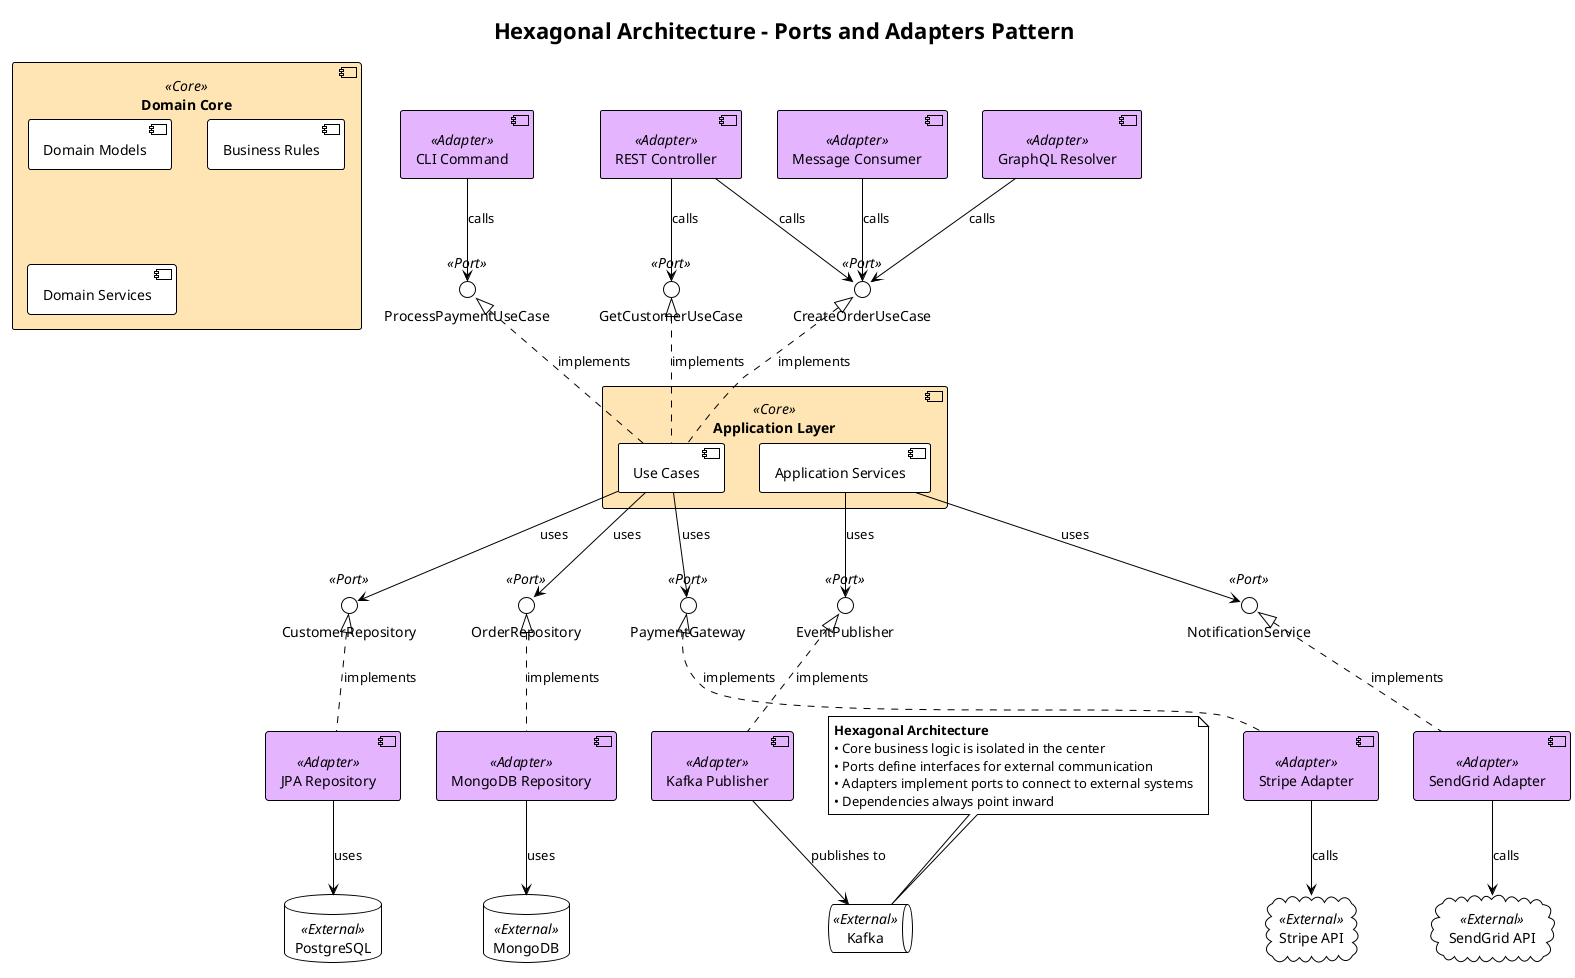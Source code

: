 @startuml hexagonal-ports-adapters
!theme plain
title Hexagonal Architecture - Ports and Adapters Pattern

skinparam component {
    BackgroundColor<<Core>> #FFE5B4
    BackgroundColor<<Port>> #B4E5FF
    BackgroundColor<<Adapter>> #E5B4FF
    BackgroundColor<<External>> #D3D3D3
    BorderColor Black
}

' Center hexagon (Domain + Application)
component "Domain Core" as Core <<Core>> {
    [Domain Models]
    [Business Rules]
    [Domain Services]
}

component "Application Layer" as App <<Core>> {
    [Use Cases]
    [Application Services]
}

' Input Ports (Driving Side - Left)
interface "CreateOrderUseCase" as CreateOrderPort <<Port>>
interface "GetCustomerUseCase" as GetCustomerPort <<Port>>
interface "ProcessPaymentUseCase" as ProcessPaymentPort <<Port>>

' Output Ports (Driven Side - Right)
interface "CustomerRepository" as CustomerRepoPort <<Port>>
interface "OrderRepository" as OrderRepoPort <<Port>>
interface "PaymentGateway" as PaymentPort <<Port>>
interface "NotificationService" as NotificationPort <<Port>>
interface "EventPublisher" as EventPort <<Port>>

' Input Adapters (Primary/Driving Adapters - Left)
component "REST Controller" as RestAdapter <<Adapter>>
component "GraphQL Resolver" as GraphQLAdapter <<Adapter>>
component "CLI Command" as CLIAdapter <<Adapter>>
component "Message Consumer" as MessageAdapter <<Adapter>>

' Output Adapters (Secondary/Driven Adapters - Right)
component "JPA Repository" as JPAAdapter <<Adapter>>
component "MongoDB Repository" as MongoAdapter <<Adapter>>
component "Stripe Adapter" as StripeAdapter <<Adapter>>
component "SendGrid Adapter" as EmailAdapter <<Adapter>>
component "Kafka Publisher" as KafkaAdapter <<Adapter>>

' External Systems
database "PostgreSQL" as Postgres <<External>>
database "MongoDB" as Mongo <<External>>
cloud "Stripe API" as Stripe <<External>>
cloud "SendGrid API" as SendGrid <<External>>
queue "Kafka" as Kafka <<External>>

' Connect Input Adapters to Input Ports
RestAdapter --> CreateOrderPort : calls
RestAdapter --> GetCustomerPort : calls
GraphQLAdapter --> CreateOrderPort : calls
CLIAdapter --> ProcessPaymentPort : calls
MessageAdapter --> CreateOrderPort : calls

' Connect Use Cases to Core
CreateOrderPort <|.. [Use Cases] : implements
GetCustomerPort <|.. [Use Cases] : implements
ProcessPaymentPort <|.. [Use Cases] : implements

' Connect Core to Output Ports
[Use Cases] --> CustomerRepoPort : uses
[Use Cases] --> OrderRepoPort : uses
[Use Cases] --> PaymentPort : uses
[Application Services] --> NotificationPort : uses
[Application Services] --> EventPort : uses

' Connect Output Adapters to Output Ports
CustomerRepoPort <|.. JPAAdapter : implements
OrderRepoPort <|.. MongoAdapter : implements
PaymentPort <|.. StripeAdapter : implements
NotificationPort <|.. EmailAdapter : implements
EventPort <|.. KafkaAdapter : implements

' Connect Output Adapters to External Systems
JPAAdapter --> Postgres : uses
MongoAdapter --> Mongo : uses
StripeAdapter --> Stripe : calls
EmailAdapter --> SendGrid : calls
KafkaAdapter --> Kafka : publishes to

note top
    **Hexagonal Architecture**
    • Core business logic is isolated in the center
    • Ports define interfaces for external communication
    • Adapters implement ports to connect to external systems
    • Dependencies always point inward
end note

@enduml